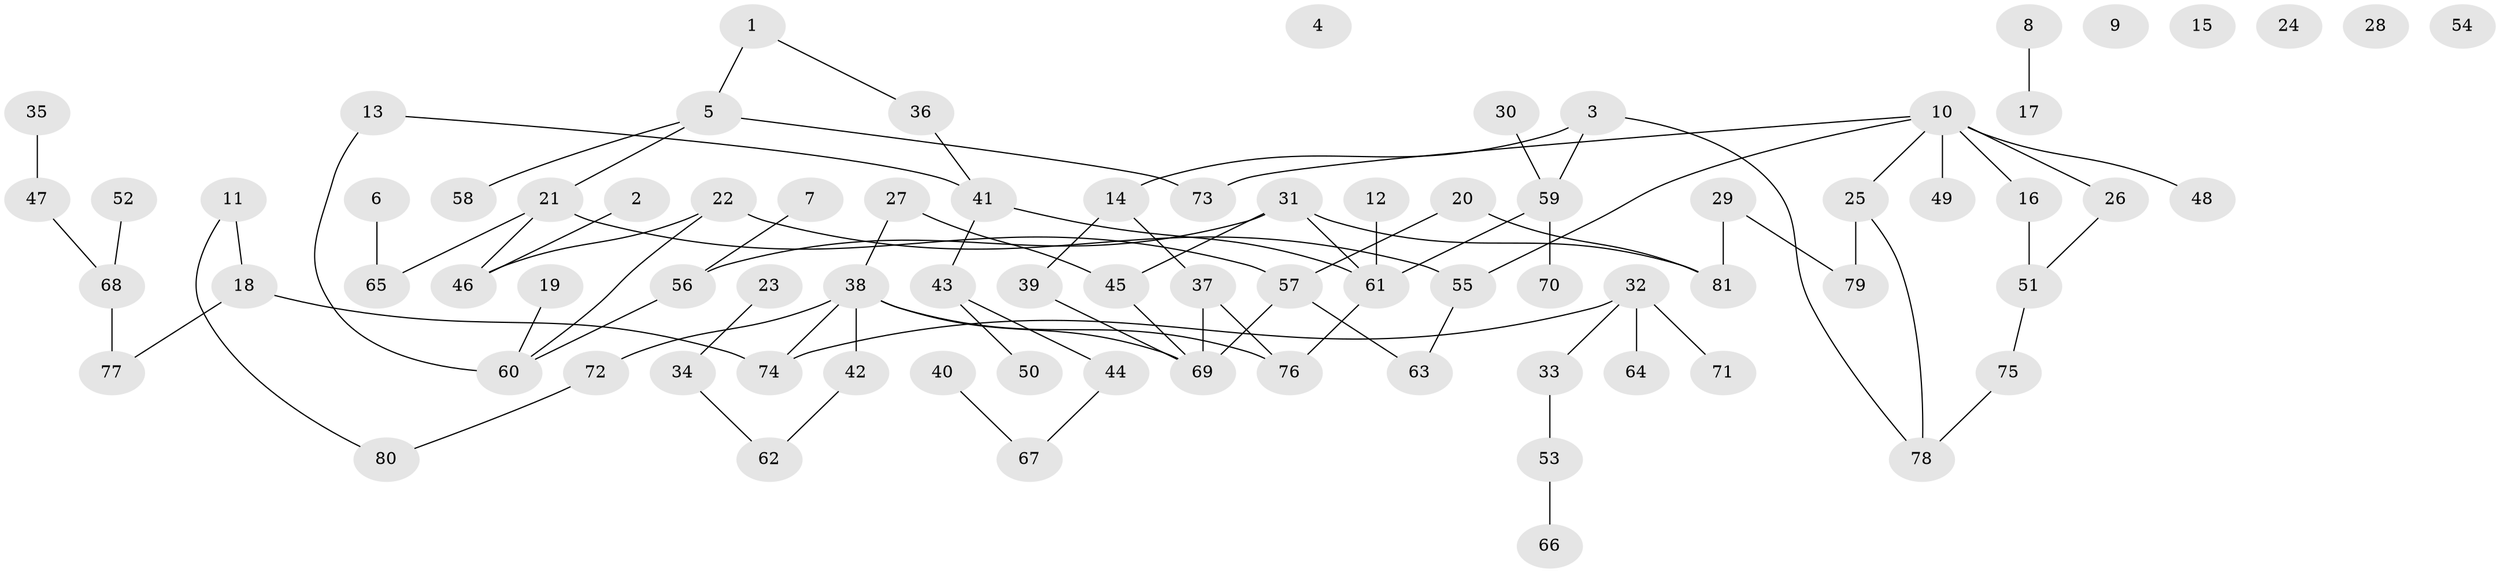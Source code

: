 // Generated by graph-tools (version 1.1) at 2025/33/03/09/25 02:33:34]
// undirected, 81 vertices, 89 edges
graph export_dot {
graph [start="1"]
  node [color=gray90,style=filled];
  1;
  2;
  3;
  4;
  5;
  6;
  7;
  8;
  9;
  10;
  11;
  12;
  13;
  14;
  15;
  16;
  17;
  18;
  19;
  20;
  21;
  22;
  23;
  24;
  25;
  26;
  27;
  28;
  29;
  30;
  31;
  32;
  33;
  34;
  35;
  36;
  37;
  38;
  39;
  40;
  41;
  42;
  43;
  44;
  45;
  46;
  47;
  48;
  49;
  50;
  51;
  52;
  53;
  54;
  55;
  56;
  57;
  58;
  59;
  60;
  61;
  62;
  63;
  64;
  65;
  66;
  67;
  68;
  69;
  70;
  71;
  72;
  73;
  74;
  75;
  76;
  77;
  78;
  79;
  80;
  81;
  1 -- 5;
  1 -- 36;
  2 -- 46;
  3 -- 14;
  3 -- 59;
  3 -- 78;
  5 -- 21;
  5 -- 58;
  5 -- 73;
  6 -- 65;
  7 -- 56;
  8 -- 17;
  10 -- 16;
  10 -- 25;
  10 -- 26;
  10 -- 48;
  10 -- 49;
  10 -- 55;
  10 -- 73;
  11 -- 18;
  11 -- 80;
  12 -- 61;
  13 -- 41;
  13 -- 60;
  14 -- 37;
  14 -- 39;
  16 -- 51;
  18 -- 74;
  18 -- 77;
  19 -- 60;
  20 -- 57;
  20 -- 81;
  21 -- 46;
  21 -- 57;
  21 -- 65;
  22 -- 46;
  22 -- 55;
  22 -- 60;
  23 -- 34;
  25 -- 78;
  25 -- 79;
  26 -- 51;
  27 -- 38;
  27 -- 45;
  29 -- 79;
  29 -- 81;
  30 -- 59;
  31 -- 45;
  31 -- 56;
  31 -- 61;
  31 -- 81;
  32 -- 33;
  32 -- 64;
  32 -- 71;
  32 -- 74;
  33 -- 53;
  34 -- 62;
  35 -- 47;
  36 -- 41;
  37 -- 69;
  37 -- 76;
  38 -- 42;
  38 -- 69;
  38 -- 72;
  38 -- 74;
  38 -- 76;
  39 -- 69;
  40 -- 67;
  41 -- 43;
  41 -- 61;
  42 -- 62;
  43 -- 44;
  43 -- 50;
  44 -- 67;
  45 -- 69;
  47 -- 68;
  51 -- 75;
  52 -- 68;
  53 -- 66;
  55 -- 63;
  56 -- 60;
  57 -- 63;
  57 -- 69;
  59 -- 61;
  59 -- 70;
  61 -- 76;
  68 -- 77;
  72 -- 80;
  75 -- 78;
}

